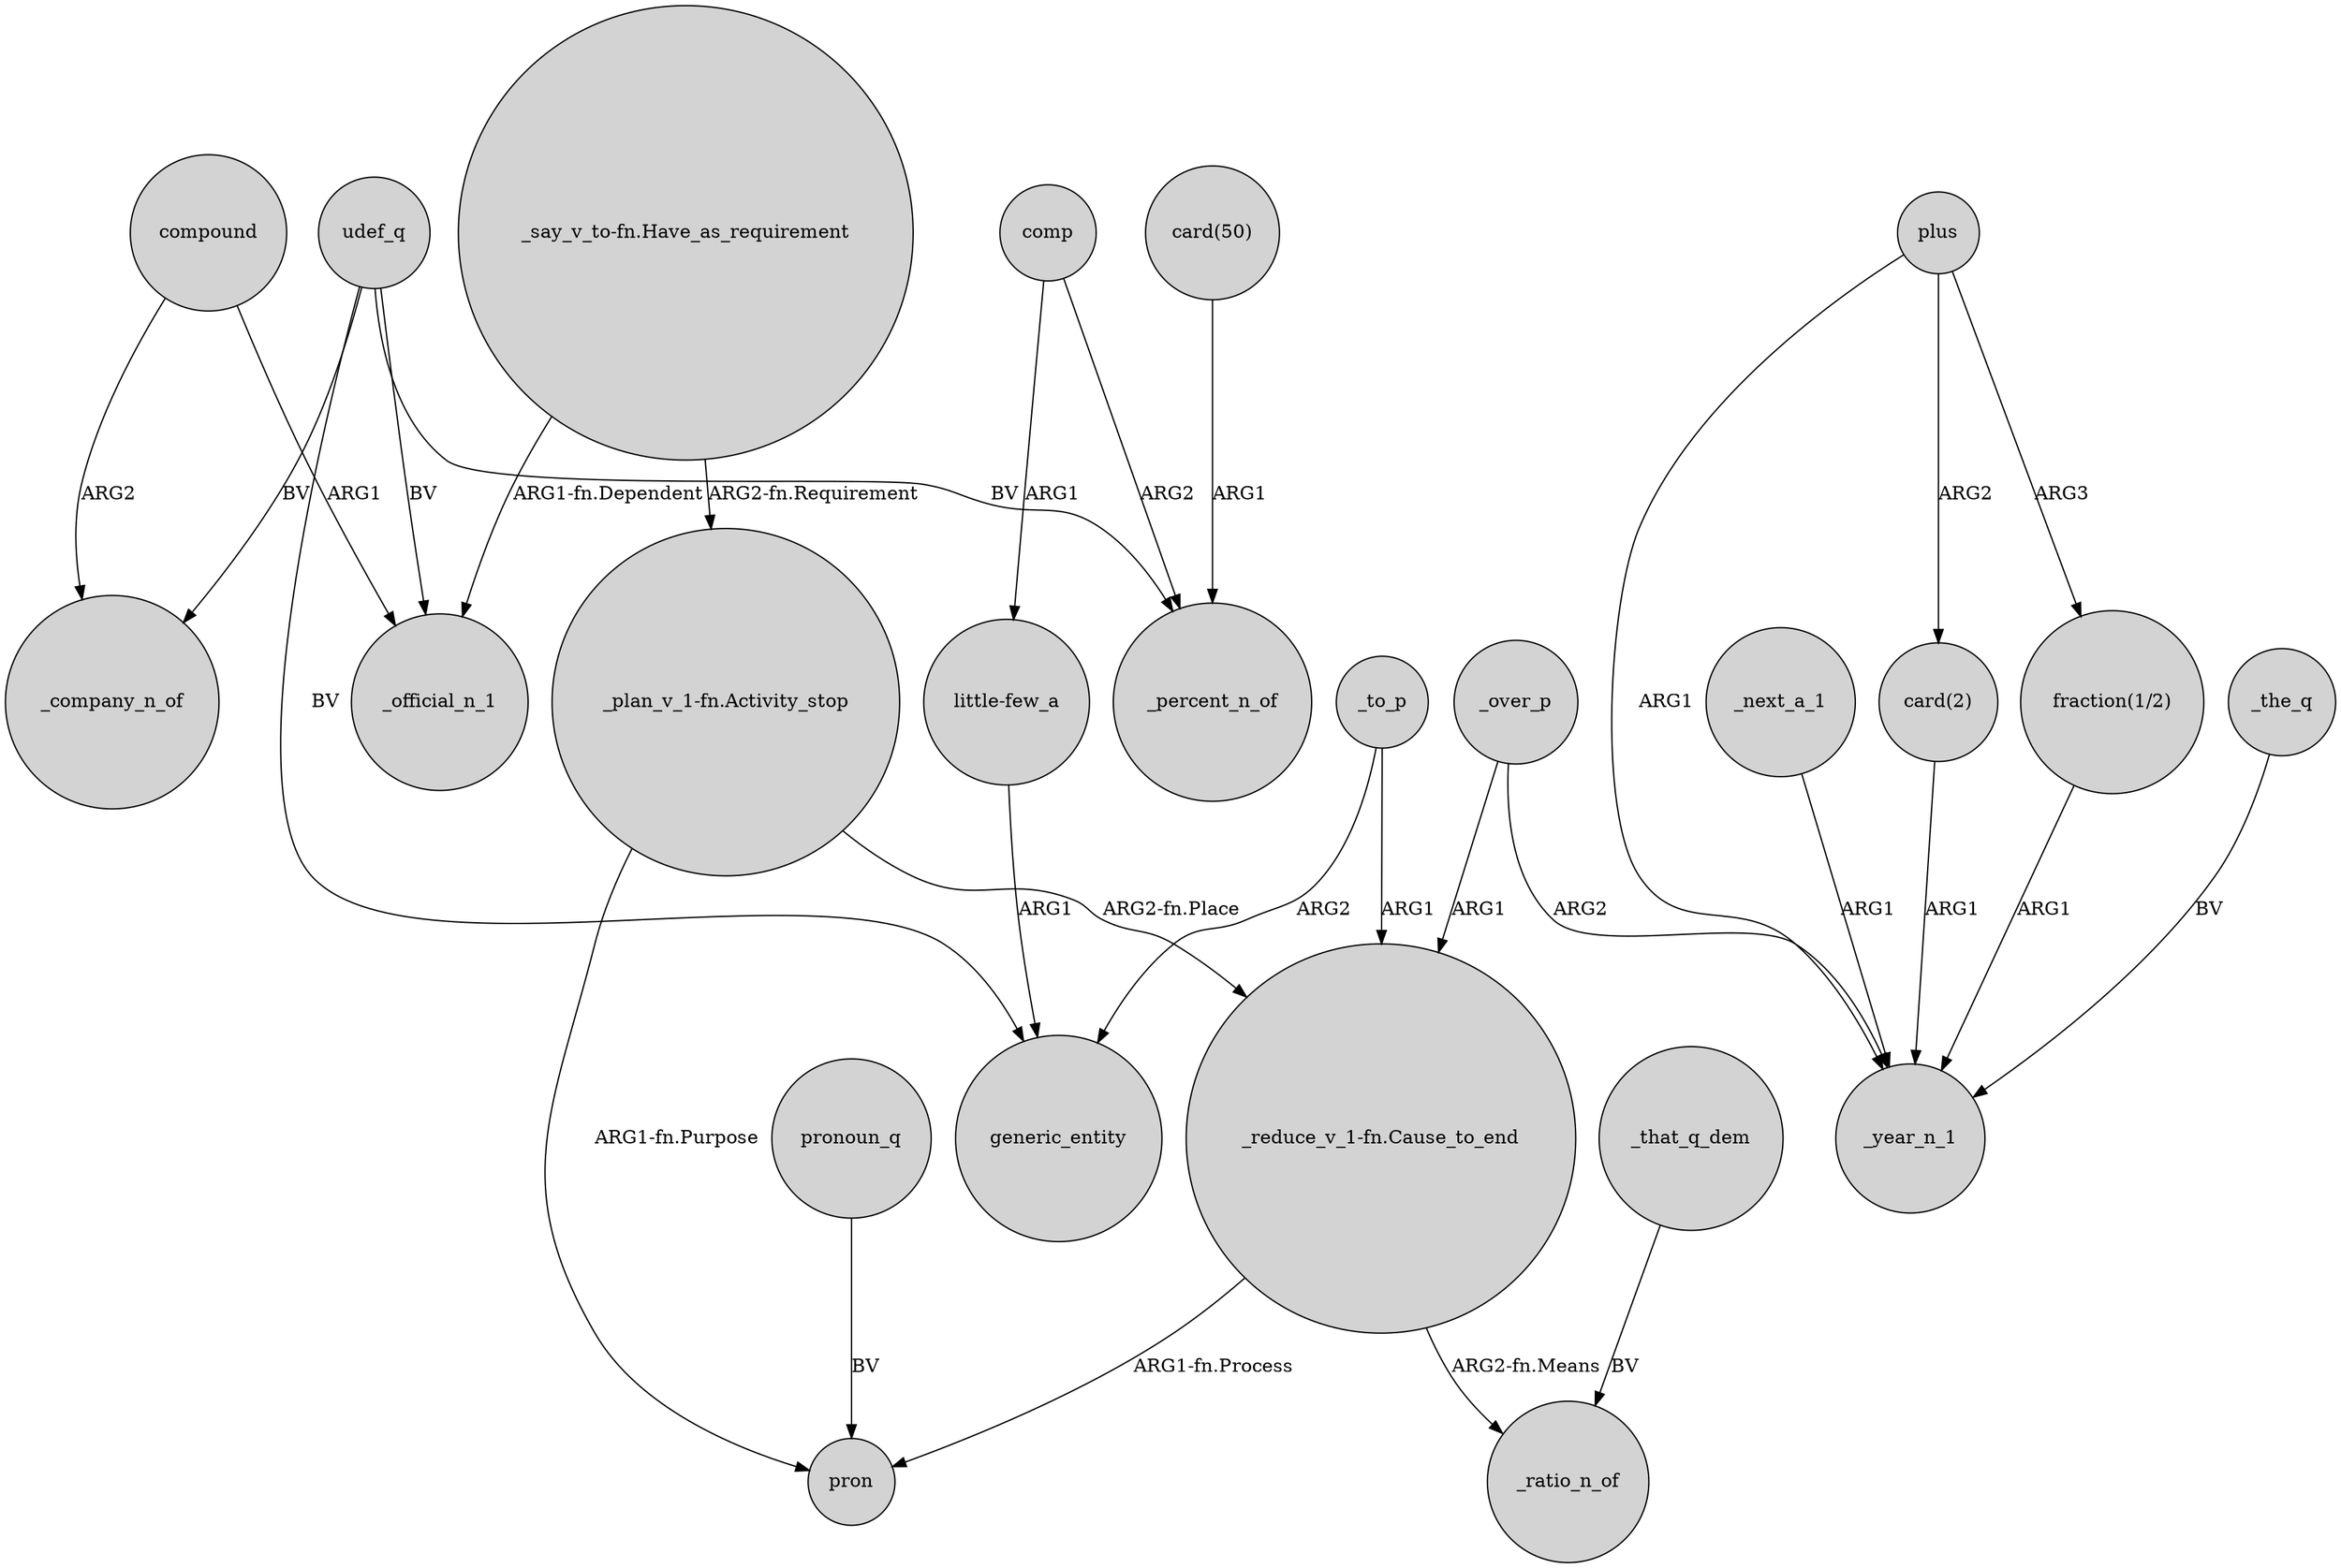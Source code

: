 digraph {
	node [shape=circle style=filled]
	"_say_v_to-fn.Have_as_requirement" -> _official_n_1 [label="ARG1-fn.Dependent"]
	"_reduce_v_1-fn.Cause_to_end" -> pron [label="ARG1-fn.Process"]
	_to_p -> generic_entity [label=ARG2]
	_over_p -> "_reduce_v_1-fn.Cause_to_end" [label=ARG1]
	"_plan_v_1-fn.Activity_stop" -> pron [label="ARG1-fn.Purpose"]
	"little-few_a" -> generic_entity [label=ARG1]
	compound -> _company_n_of [label=ARG2]
	udef_q -> generic_entity [label=BV]
	plus -> _year_n_1 [label=ARG1]
	pronoun_q -> pron [label=BV]
	"_reduce_v_1-fn.Cause_to_end" -> _ratio_n_of [label="ARG2-fn.Means"]
	udef_q -> _percent_n_of [label=BV]
	_the_q -> _year_n_1 [label=BV]
	udef_q -> _company_n_of [label=BV]
	compound -> _official_n_1 [label=ARG1]
	_to_p -> "_reduce_v_1-fn.Cause_to_end" [label=ARG1]
	"card(50)" -> _percent_n_of [label=ARG1]
	comp -> "little-few_a" [label=ARG1]
	"_plan_v_1-fn.Activity_stop" -> "_reduce_v_1-fn.Cause_to_end" [label="ARG2-fn.Place"]
	_that_q_dem -> _ratio_n_of [label=BV]
	plus -> "card(2)" [label=ARG2]
	udef_q -> _official_n_1 [label=BV]
	_over_p -> _year_n_1 [label=ARG2]
	"card(2)" -> _year_n_1 [label=ARG1]
	_next_a_1 -> _year_n_1 [label=ARG1]
	"_say_v_to-fn.Have_as_requirement" -> "_plan_v_1-fn.Activity_stop" [label="ARG2-fn.Requirement"]
	"fraction(1/2)" -> _year_n_1 [label=ARG1]
	plus -> "fraction(1/2)" [label=ARG3]
	comp -> _percent_n_of [label=ARG2]
}
